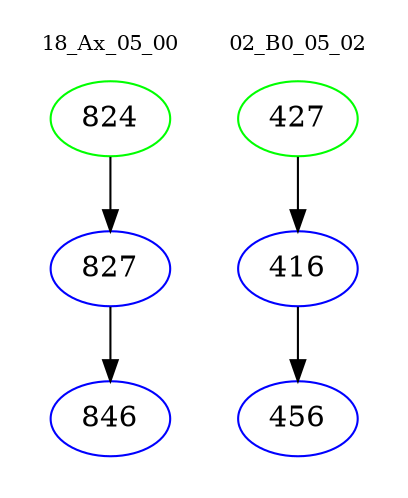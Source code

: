 digraph{
subgraph cluster_0 {
color = white
label = "18_Ax_05_00";
fontsize=10;
T0_824 [label="824", color="green"]
T0_824 -> T0_827 [color="black"]
T0_827 [label="827", color="blue"]
T0_827 -> T0_846 [color="black"]
T0_846 [label="846", color="blue"]
}
subgraph cluster_1 {
color = white
label = "02_B0_05_02";
fontsize=10;
T1_427 [label="427", color="green"]
T1_427 -> T1_416 [color="black"]
T1_416 [label="416", color="blue"]
T1_416 -> T1_456 [color="black"]
T1_456 [label="456", color="blue"]
}
}
